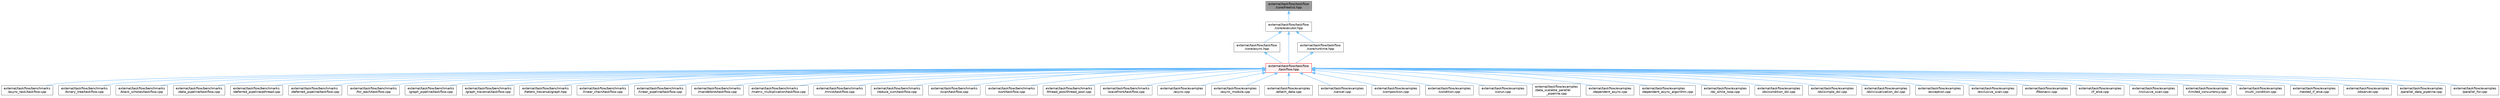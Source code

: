 digraph "external/taskflow/taskflow/core/freelist.hpp"
{
 // LATEX_PDF_SIZE
  bgcolor="transparent";
  edge [fontname=Helvetica,fontsize=10,labelfontname=Helvetica,labelfontsize=10];
  node [fontname=Helvetica,fontsize=10,shape=box,height=0.2,width=0.4];
  Node1 [id="Node000001",label="external/taskflow/taskflow\l/core/freelist.hpp",height=0.2,width=0.4,color="gray40", fillcolor="grey60", style="filled", fontcolor="black",tooltip=" "];
  Node1 -> Node2 [id="edge52_Node000001_Node000002",dir="back",color="steelblue1",style="solid",tooltip=" "];
  Node2 [id="Node000002",label="external/taskflow/taskflow\l/core/executor.hpp",height=0.2,width=0.4,color="grey40", fillcolor="white", style="filled",URL="$executor_8hpp.html",tooltip="executor include file"];
  Node2 -> Node3 [id="edge53_Node000002_Node000003",dir="back",color="steelblue1",style="solid",tooltip=" "];
  Node3 [id="Node000003",label="external/taskflow/taskflow\l/core/async.hpp",height=0.2,width=0.4,color="grey40", fillcolor="white", style="filled",URL="$async_8hpp.html",tooltip=" "];
  Node3 -> Node4 [id="edge54_Node000003_Node000004",dir="back",color="steelblue1",style="solid",tooltip=" "];
  Node4 [id="Node000004",label="external/taskflow/taskflow\l/taskflow.hpp",height=0.2,width=0.4,color="red", fillcolor="#FFF0F0", style="filled",URL="$taskflow_8hpp.html",tooltip="main taskflow include file"];
  Node4 -> Node5 [id="edge55_Node000004_Node000005",dir="back",color="steelblue1",style="solid",tooltip=" "];
  Node5 [id="Node000005",label="external/taskflow/benchmarks\l/async_task/taskflow.cpp",height=0.2,width=0.4,color="grey40", fillcolor="white", style="filled",URL="$benchmarks_2async__task_2taskflow_8cpp.html",tooltip=" "];
  Node4 -> Node6 [id="edge56_Node000004_Node000006",dir="back",color="steelblue1",style="solid",tooltip=" "];
  Node6 [id="Node000006",label="external/taskflow/benchmarks\l/binary_tree/taskflow.cpp",height=0.2,width=0.4,color="grey40", fillcolor="white", style="filled",URL="$benchmarks_2binary__tree_2taskflow_8cpp.html",tooltip=" "];
  Node4 -> Node7 [id="edge57_Node000004_Node000007",dir="back",color="steelblue1",style="solid",tooltip=" "];
  Node7 [id="Node000007",label="external/taskflow/benchmarks\l/black_scholes/taskflow.cpp",height=0.2,width=0.4,color="grey40", fillcolor="white", style="filled",URL="$benchmarks_2black__scholes_2taskflow_8cpp.html",tooltip=" "];
  Node4 -> Node8 [id="edge58_Node000004_Node000008",dir="back",color="steelblue1",style="solid",tooltip=" "];
  Node8 [id="Node000008",label="external/taskflow/benchmarks\l/data_pipeline/taskflow.cpp",height=0.2,width=0.4,color="grey40", fillcolor="white", style="filled",URL="$benchmarks_2data__pipeline_2taskflow_8cpp.html",tooltip=" "];
  Node4 -> Node9 [id="edge59_Node000004_Node000009",dir="back",color="steelblue1",style="solid",tooltip=" "];
  Node9 [id="Node000009",label="external/taskflow/benchmarks\l/deferred_pipeline/pthread.cpp",height=0.2,width=0.4,color="grey40", fillcolor="white", style="filled",URL="$benchmarks_2deferred__pipeline_2pthread_8cpp.html",tooltip=" "];
  Node4 -> Node10 [id="edge60_Node000004_Node000010",dir="back",color="steelblue1",style="solid",tooltip=" "];
  Node10 [id="Node000010",label="external/taskflow/benchmarks\l/deferred_pipeline/taskflow.cpp",height=0.2,width=0.4,color="grey40", fillcolor="white", style="filled",URL="$benchmarks_2deferred__pipeline_2taskflow_8cpp.html",tooltip=" "];
  Node4 -> Node11 [id="edge61_Node000004_Node000011",dir="back",color="steelblue1",style="solid",tooltip=" "];
  Node11 [id="Node000011",label="external/taskflow/benchmarks\l/for_each/taskflow.cpp",height=0.2,width=0.4,color="grey40", fillcolor="white", style="filled",URL="$benchmarks_2for__each_2taskflow_8cpp.html",tooltip=" "];
  Node4 -> Node12 [id="edge62_Node000004_Node000012",dir="back",color="steelblue1",style="solid",tooltip=" "];
  Node12 [id="Node000012",label="external/taskflow/benchmarks\l/graph_pipeline/taskflow.cpp",height=0.2,width=0.4,color="grey40", fillcolor="white", style="filled",URL="$benchmarks_2graph__pipeline_2taskflow_8cpp.html",tooltip=" "];
  Node4 -> Node13 [id="edge63_Node000004_Node000013",dir="back",color="steelblue1",style="solid",tooltip=" "];
  Node13 [id="Node000013",label="external/taskflow/benchmarks\l/graph_traversal/taskflow.cpp",height=0.2,width=0.4,color="grey40", fillcolor="white", style="filled",URL="$benchmarks_2graph__traversal_2taskflow_8cpp.html",tooltip=" "];
  Node4 -> Node14 [id="edge64_Node000004_Node000014",dir="back",color="steelblue1",style="solid",tooltip=" "];
  Node14 [id="Node000014",label="external/taskflow/benchmarks\l/hetero_traversal/graph.hpp",height=0.2,width=0.4,color="grey40", fillcolor="white", style="filled",URL="$benchmarks_2hetero__traversal_2graph_8hpp.html",tooltip=" "];
  Node4 -> Node15 [id="edge65_Node000004_Node000015",dir="back",color="steelblue1",style="solid",tooltip=" "];
  Node15 [id="Node000015",label="external/taskflow/benchmarks\l/linear_chain/taskflow.cpp",height=0.2,width=0.4,color="grey40", fillcolor="white", style="filled",URL="$benchmarks_2linear__chain_2taskflow_8cpp.html",tooltip=" "];
  Node4 -> Node16 [id="edge66_Node000004_Node000016",dir="back",color="steelblue1",style="solid",tooltip=" "];
  Node16 [id="Node000016",label="external/taskflow/benchmarks\l/linear_pipeline/taskflow.cpp",height=0.2,width=0.4,color="grey40", fillcolor="white", style="filled",URL="$benchmarks_2linear__pipeline_2taskflow_8cpp.html",tooltip=" "];
  Node4 -> Node17 [id="edge67_Node000004_Node000017",dir="back",color="steelblue1",style="solid",tooltip=" "];
  Node17 [id="Node000017",label="external/taskflow/benchmarks\l/mandelbrot/taskflow.cpp",height=0.2,width=0.4,color="grey40", fillcolor="white", style="filled",URL="$benchmarks_2mandelbrot_2taskflow_8cpp.html",tooltip=" "];
  Node4 -> Node18 [id="edge68_Node000004_Node000018",dir="back",color="steelblue1",style="solid",tooltip=" "];
  Node18 [id="Node000018",label="external/taskflow/benchmarks\l/matrix_multiplication/taskflow.cpp",height=0.2,width=0.4,color="grey40", fillcolor="white", style="filled",URL="$benchmarks_2matrix__multiplication_2taskflow_8cpp.html",tooltip=" "];
  Node4 -> Node19 [id="edge69_Node000004_Node000019",dir="back",color="steelblue1",style="solid",tooltip=" "];
  Node19 [id="Node000019",label="external/taskflow/benchmarks\l/mnist/taskflow.cpp",height=0.2,width=0.4,color="grey40", fillcolor="white", style="filled",URL="$benchmarks_2mnist_2taskflow_8cpp.html",tooltip=" "];
  Node4 -> Node20 [id="edge70_Node000004_Node000020",dir="back",color="steelblue1",style="solid",tooltip=" "];
  Node20 [id="Node000020",label="external/taskflow/benchmarks\l/reduce_sum/taskflow.cpp",height=0.2,width=0.4,color="grey40", fillcolor="white", style="filled",URL="$benchmarks_2reduce__sum_2taskflow_8cpp.html",tooltip=" "];
  Node4 -> Node21 [id="edge71_Node000004_Node000021",dir="back",color="steelblue1",style="solid",tooltip=" "];
  Node21 [id="Node000021",label="external/taskflow/benchmarks\l/scan/taskflow.cpp",height=0.2,width=0.4,color="grey40", fillcolor="white", style="filled",URL="$benchmarks_2scan_2taskflow_8cpp.html",tooltip=" "];
  Node4 -> Node22 [id="edge72_Node000004_Node000022",dir="back",color="steelblue1",style="solid",tooltip=" "];
  Node22 [id="Node000022",label="external/taskflow/benchmarks\l/sort/taskflow.cpp",height=0.2,width=0.4,color="grey40", fillcolor="white", style="filled",URL="$benchmarks_2sort_2taskflow_8cpp.html",tooltip=" "];
  Node4 -> Node23 [id="edge73_Node000004_Node000023",dir="back",color="steelblue1",style="solid",tooltip=" "];
  Node23 [id="Node000023",label="external/taskflow/benchmarks\l/thread_pool/thread_pool.cpp",height=0.2,width=0.4,color="grey40", fillcolor="white", style="filled",URL="$thread__pool_8cpp.html",tooltip=" "];
  Node4 -> Node24 [id="edge74_Node000004_Node000024",dir="back",color="steelblue1",style="solid",tooltip=" "];
  Node24 [id="Node000024",label="external/taskflow/benchmarks\l/wavefront/taskflow.cpp",height=0.2,width=0.4,color="grey40", fillcolor="white", style="filled",URL="$benchmarks_2wavefront_2taskflow_8cpp.html",tooltip=" "];
  Node4 -> Node25 [id="edge75_Node000004_Node000025",dir="back",color="steelblue1",style="solid",tooltip=" "];
  Node25 [id="Node000025",label="external/taskflow/examples\l/async.cpp",height=0.2,width=0.4,color="grey40", fillcolor="white", style="filled",URL="$external_2taskflow_2examples_2async_8cpp.html",tooltip=" "];
  Node4 -> Node26 [id="edge76_Node000004_Node000026",dir="back",color="steelblue1",style="solid",tooltip=" "];
  Node26 [id="Node000026",label="external/taskflow/examples\l/async_module.cpp",height=0.2,width=0.4,color="grey40", fillcolor="white", style="filled",URL="$async__module_8cpp.html",tooltip=" "];
  Node4 -> Node27 [id="edge77_Node000004_Node000027",dir="back",color="steelblue1",style="solid",tooltip=" "];
  Node27 [id="Node000027",label="external/taskflow/examples\l/attach_data.cpp",height=0.2,width=0.4,color="grey40", fillcolor="white", style="filled",URL="$attach__data_8cpp.html",tooltip=" "];
  Node4 -> Node28 [id="edge78_Node000004_Node000028",dir="back",color="steelblue1",style="solid",tooltip=" "];
  Node28 [id="Node000028",label="external/taskflow/examples\l/cancel.cpp",height=0.2,width=0.4,color="grey40", fillcolor="white", style="filled",URL="$cancel_8cpp.html",tooltip=" "];
  Node4 -> Node29 [id="edge79_Node000004_Node000029",dir="back",color="steelblue1",style="solid",tooltip=" "];
  Node29 [id="Node000029",label="external/taskflow/examples\l/composition.cpp",height=0.2,width=0.4,color="grey40", fillcolor="white", style="filled",URL="$composition_8cpp.html",tooltip=" "];
  Node4 -> Node30 [id="edge80_Node000004_Node000030",dir="back",color="steelblue1",style="solid",tooltip=" "];
  Node30 [id="Node000030",label="external/taskflow/examples\l/condition.cpp",height=0.2,width=0.4,color="grey40", fillcolor="white", style="filled",URL="$condition_8cpp.html",tooltip=" "];
  Node4 -> Node31 [id="edge81_Node000004_Node000031",dir="back",color="steelblue1",style="solid",tooltip=" "];
  Node31 [id="Node000031",label="external/taskflow/examples\l/corun.cpp",height=0.2,width=0.4,color="grey40", fillcolor="white", style="filled",URL="$corun_8cpp.html",tooltip=" "];
  Node4 -> Node32 [id="edge82_Node000004_Node000032",dir="back",color="steelblue1",style="solid",tooltip=" "];
  Node32 [id="Node000032",label="external/taskflow/examples\l/data_scalable_parallel\l_pipeline.cpp",height=0.2,width=0.4,color="grey40", fillcolor="white", style="filled",URL="$data__scalable__parallel__pipeline_8cpp.html",tooltip=" "];
  Node4 -> Node33 [id="edge83_Node000004_Node000033",dir="back",color="steelblue1",style="solid",tooltip=" "];
  Node33 [id="Node000033",label="external/taskflow/examples\l/dependent_async.cpp",height=0.2,width=0.4,color="grey40", fillcolor="white", style="filled",URL="$dependent__async_8cpp.html",tooltip=" "];
  Node4 -> Node34 [id="edge84_Node000004_Node000034",dir="back",color="steelblue1",style="solid",tooltip=" "];
  Node34 [id="Node000034",label="external/taskflow/examples\l/dependent_async_algorithm.cpp",height=0.2,width=0.4,color="grey40", fillcolor="white", style="filled",URL="$dependent__async__algorithm_8cpp.html",tooltip=" "];
  Node4 -> Node35 [id="edge85_Node000004_Node000035",dir="back",color="steelblue1",style="solid",tooltip=" "];
  Node35 [id="Node000035",label="external/taskflow/examples\l/do_while_loop.cpp",height=0.2,width=0.4,color="grey40", fillcolor="white", style="filled",URL="$do__while__loop_8cpp.html",tooltip=" "];
  Node4 -> Node36 [id="edge86_Node000004_Node000036",dir="back",color="steelblue1",style="solid",tooltip=" "];
  Node36 [id="Node000036",label="external/taskflow/examples\l/dsl/condition_dsl.cpp",height=0.2,width=0.4,color="grey40", fillcolor="white", style="filled",URL="$condition__dsl_8cpp.html",tooltip=" "];
  Node4 -> Node37 [id="edge87_Node000004_Node000037",dir="back",color="steelblue1",style="solid",tooltip=" "];
  Node37 [id="Node000037",label="external/taskflow/examples\l/dsl/simple_dsl.cpp",height=0.2,width=0.4,color="grey40", fillcolor="white", style="filled",URL="$simple__dsl_8cpp.html",tooltip=" "];
  Node4 -> Node38 [id="edge88_Node000004_Node000038",dir="back",color="steelblue1",style="solid",tooltip=" "];
  Node38 [id="Node000038",label="external/taskflow/examples\l/dsl/visualization_dsl.cpp",height=0.2,width=0.4,color="grey40", fillcolor="white", style="filled",URL="$visualization__dsl_8cpp.html",tooltip=" "];
  Node4 -> Node39 [id="edge89_Node000004_Node000039",dir="back",color="steelblue1",style="solid",tooltip=" "];
  Node39 [id="Node000039",label="external/taskflow/examples\l/exception.cpp",height=0.2,width=0.4,color="grey40", fillcolor="white", style="filled",URL="$exception_8cpp.html",tooltip=" "];
  Node4 -> Node40 [id="edge90_Node000004_Node000040",dir="back",color="steelblue1",style="solid",tooltip=" "];
  Node40 [id="Node000040",label="external/taskflow/examples\l/exclusive_scan.cpp",height=0.2,width=0.4,color="grey40", fillcolor="white", style="filled",URL="$exclusive__scan_8cpp.html",tooltip=" "];
  Node4 -> Node41 [id="edge91_Node000004_Node000041",dir="back",color="steelblue1",style="solid",tooltip=" "];
  Node41 [id="Node000041",label="external/taskflow/examples\l/fibonacci.cpp",height=0.2,width=0.4,color="grey40", fillcolor="white", style="filled",URL="$examples_2_fibonacci_8cpp.html",tooltip=" "];
  Node4 -> Node42 [id="edge92_Node000004_Node000042",dir="back",color="steelblue1",style="solid",tooltip=" "];
  Node42 [id="Node000042",label="external/taskflow/examples\l/if_else.cpp",height=0.2,width=0.4,color="grey40", fillcolor="white", style="filled",URL="$if__else_8cpp.html",tooltip=" "];
  Node4 -> Node43 [id="edge93_Node000004_Node000043",dir="back",color="steelblue1",style="solid",tooltip=" "];
  Node43 [id="Node000043",label="external/taskflow/examples\l/inclusive_scan.cpp",height=0.2,width=0.4,color="grey40", fillcolor="white", style="filled",URL="$inclusive__scan_8cpp.html",tooltip=" "];
  Node4 -> Node44 [id="edge94_Node000004_Node000044",dir="back",color="steelblue1",style="solid",tooltip=" "];
  Node44 [id="Node000044",label="external/taskflow/examples\l/limited_concurrency.cpp",height=0.2,width=0.4,color="grey40", fillcolor="white", style="filled",URL="$limited__concurrency_8cpp.html",tooltip=" "];
  Node4 -> Node45 [id="edge95_Node000004_Node000045",dir="back",color="steelblue1",style="solid",tooltip=" "];
  Node45 [id="Node000045",label="external/taskflow/examples\l/multi_condition.cpp",height=0.2,width=0.4,color="grey40", fillcolor="white", style="filled",URL="$multi__condition_8cpp.html",tooltip=" "];
  Node4 -> Node46 [id="edge96_Node000004_Node000046",dir="back",color="steelblue1",style="solid",tooltip=" "];
  Node46 [id="Node000046",label="external/taskflow/examples\l/nested_if_else.cpp",height=0.2,width=0.4,color="grey40", fillcolor="white", style="filled",URL="$nested__if__else_8cpp.html",tooltip=" "];
  Node4 -> Node47 [id="edge97_Node000004_Node000047",dir="back",color="steelblue1",style="solid",tooltip=" "];
  Node47 [id="Node000047",label="external/taskflow/examples\l/observer.cpp",height=0.2,width=0.4,color="grey40", fillcolor="white", style="filled",URL="$observer_8cpp.html",tooltip=" "];
  Node4 -> Node48 [id="edge98_Node000004_Node000048",dir="back",color="steelblue1",style="solid",tooltip=" "];
  Node48 [id="Node000048",label="external/taskflow/examples\l/parallel_data_pipeline.cpp",height=0.2,width=0.4,color="grey40", fillcolor="white", style="filled",URL="$parallel__data__pipeline_8cpp.html",tooltip=" "];
  Node4 -> Node49 [id="edge99_Node000004_Node000049",dir="back",color="steelblue1",style="solid",tooltip=" "];
  Node49 [id="Node000049",label="external/taskflow/examples\l/parallel_for.cpp",height=0.2,width=0.4,color="grey40", fillcolor="white", style="filled",URL="$parallel__for_8cpp.html",tooltip=" "];
  Node2 -> Node135 [id="edge100_Node000002_Node000135",dir="back",color="steelblue1",style="solid",tooltip=" "];
  Node135 [id="Node000135",label="external/taskflow/taskflow\l/core/runtime.hpp",height=0.2,width=0.4,color="grey40", fillcolor="white", style="filled",URL="$runtime_8hpp.html",tooltip=" "];
  Node135 -> Node4 [id="edge101_Node000135_Node000004",dir="back",color="steelblue1",style="solid",tooltip=" "];
  Node2 -> Node4 [id="edge102_Node000002_Node000004",dir="back",color="steelblue1",style="solid",tooltip=" "];
}
